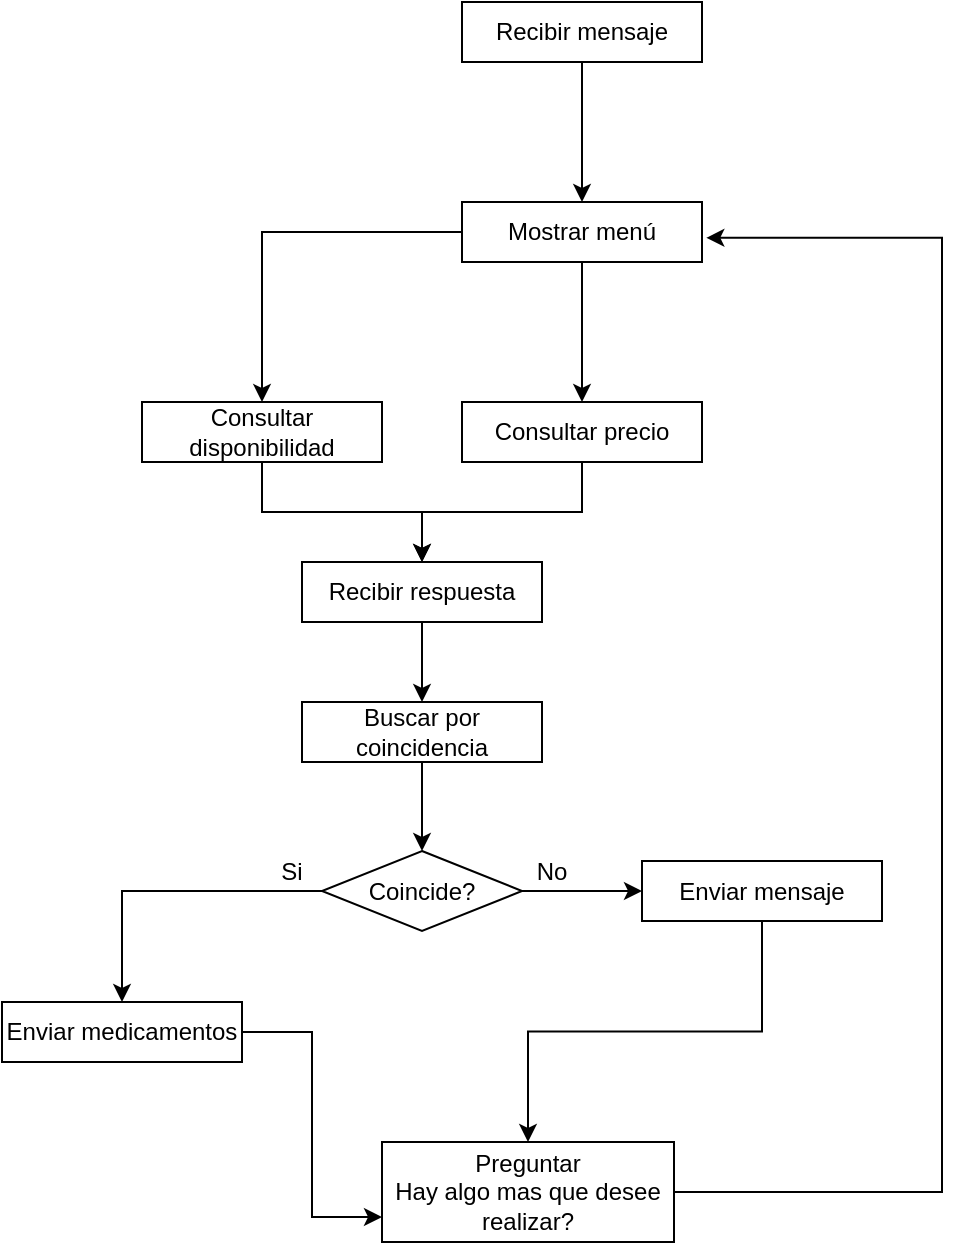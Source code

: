 <mxfile version="27.1.6">
  <diagram name="Página-1" id="b5YNnpIKMgd_pFvVvevk">
    <mxGraphModel dx="1603" dy="866" grid="1" gridSize="10" guides="1" tooltips="1" connect="1" arrows="1" fold="1" page="1" pageScale="1" pageWidth="827" pageHeight="1169" math="0" shadow="0">
      <root>
        <mxCell id="0" />
        <mxCell id="1" parent="0" />
        <mxCell id="y8Z26HraBym9CgV0EDiU-28" style="edgeStyle=orthogonalEdgeStyle;rounded=0;orthogonalLoop=1;jettySize=auto;html=1;entryX=0.5;entryY=0;entryDx=0;entryDy=0;" edge="1" parent="1" source="y8Z26HraBym9CgV0EDiU-1" target="y8Z26HraBym9CgV0EDiU-2">
          <mxGeometry relative="1" as="geometry" />
        </mxCell>
        <mxCell id="y8Z26HraBym9CgV0EDiU-1" value="Recibir mensaje" style="rounded=0;whiteSpace=wrap;html=1;" vertex="1" parent="1">
          <mxGeometry x="390" y="160" width="120" height="30" as="geometry" />
        </mxCell>
        <mxCell id="y8Z26HraBym9CgV0EDiU-4" style="edgeStyle=orthogonalEdgeStyle;rounded=0;orthogonalLoop=1;jettySize=auto;html=1;entryX=0.5;entryY=0;entryDx=0;entryDy=0;exitX=0;exitY=0.5;exitDx=0;exitDy=0;" edge="1" parent="1" source="y8Z26HraBym9CgV0EDiU-2" target="y8Z26HraBym9CgV0EDiU-3">
          <mxGeometry relative="1" as="geometry">
            <Array as="points">
              <mxPoint x="290" y="275" />
            </Array>
          </mxGeometry>
        </mxCell>
        <mxCell id="y8Z26HraBym9CgV0EDiU-7" style="edgeStyle=orthogonalEdgeStyle;rounded=0;orthogonalLoop=1;jettySize=auto;html=1;" edge="1" parent="1" source="y8Z26HraBym9CgV0EDiU-2" target="y8Z26HraBym9CgV0EDiU-6">
          <mxGeometry relative="1" as="geometry" />
        </mxCell>
        <mxCell id="y8Z26HraBym9CgV0EDiU-2" value="Mostrar menú" style="rounded=0;whiteSpace=wrap;html=1;" vertex="1" parent="1">
          <mxGeometry x="390" y="260" width="120" height="30" as="geometry" />
        </mxCell>
        <mxCell id="y8Z26HraBym9CgV0EDiU-12" style="edgeStyle=orthogonalEdgeStyle;rounded=0;orthogonalLoop=1;jettySize=auto;html=1;entryX=0.5;entryY=0;entryDx=0;entryDy=0;" edge="1" parent="1" source="y8Z26HraBym9CgV0EDiU-3" target="y8Z26HraBym9CgV0EDiU-9">
          <mxGeometry relative="1" as="geometry" />
        </mxCell>
        <mxCell id="y8Z26HraBym9CgV0EDiU-3" value="Consultar disponibilidad" style="rounded=0;whiteSpace=wrap;html=1;" vertex="1" parent="1">
          <mxGeometry x="230" y="360" width="120" height="30" as="geometry" />
        </mxCell>
        <mxCell id="y8Z26HraBym9CgV0EDiU-11" style="edgeStyle=orthogonalEdgeStyle;rounded=0;orthogonalLoop=1;jettySize=auto;html=1;entryX=0.5;entryY=0;entryDx=0;entryDy=0;" edge="1" parent="1" source="y8Z26HraBym9CgV0EDiU-6" target="y8Z26HraBym9CgV0EDiU-9">
          <mxGeometry relative="1" as="geometry" />
        </mxCell>
        <mxCell id="y8Z26HraBym9CgV0EDiU-6" value="Consultar precio" style="rounded=0;whiteSpace=wrap;html=1;" vertex="1" parent="1">
          <mxGeometry x="390" y="360" width="120" height="30" as="geometry" />
        </mxCell>
        <mxCell id="y8Z26HraBym9CgV0EDiU-14" style="edgeStyle=orthogonalEdgeStyle;rounded=0;orthogonalLoop=1;jettySize=auto;html=1;" edge="1" parent="1" source="y8Z26HraBym9CgV0EDiU-9" target="y8Z26HraBym9CgV0EDiU-13">
          <mxGeometry relative="1" as="geometry" />
        </mxCell>
        <mxCell id="y8Z26HraBym9CgV0EDiU-9" value="Recibir respuesta" style="rounded=0;whiteSpace=wrap;html=1;" vertex="1" parent="1">
          <mxGeometry x="310" y="440" width="120" height="30" as="geometry" />
        </mxCell>
        <mxCell id="y8Z26HraBym9CgV0EDiU-10" style="edgeStyle=orthogonalEdgeStyle;rounded=0;orthogonalLoop=1;jettySize=auto;html=1;exitX=0.5;exitY=1;exitDx=0;exitDy=0;" edge="1" parent="1" source="y8Z26HraBym9CgV0EDiU-9" target="y8Z26HraBym9CgV0EDiU-9">
          <mxGeometry relative="1" as="geometry" />
        </mxCell>
        <mxCell id="y8Z26HraBym9CgV0EDiU-16" style="edgeStyle=orthogonalEdgeStyle;rounded=0;orthogonalLoop=1;jettySize=auto;html=1;" edge="1" parent="1" source="y8Z26HraBym9CgV0EDiU-13" target="y8Z26HraBym9CgV0EDiU-15">
          <mxGeometry relative="1" as="geometry" />
        </mxCell>
        <mxCell id="y8Z26HraBym9CgV0EDiU-13" value="Buscar por coincidencia" style="rounded=0;whiteSpace=wrap;html=1;" vertex="1" parent="1">
          <mxGeometry x="310" y="510" width="120" height="30" as="geometry" />
        </mxCell>
        <mxCell id="y8Z26HraBym9CgV0EDiU-18" style="edgeStyle=orthogonalEdgeStyle;rounded=0;orthogonalLoop=1;jettySize=auto;html=1;" edge="1" parent="1" source="y8Z26HraBym9CgV0EDiU-15" target="y8Z26HraBym9CgV0EDiU-17">
          <mxGeometry relative="1" as="geometry" />
        </mxCell>
        <mxCell id="y8Z26HraBym9CgV0EDiU-20" style="edgeStyle=orthogonalEdgeStyle;rounded=0;orthogonalLoop=1;jettySize=auto;html=1;" edge="1" parent="1" source="y8Z26HraBym9CgV0EDiU-15" target="y8Z26HraBym9CgV0EDiU-19">
          <mxGeometry relative="1" as="geometry" />
        </mxCell>
        <mxCell id="y8Z26HraBym9CgV0EDiU-15" value="Coincide?" style="rhombus;whiteSpace=wrap;html=1;" vertex="1" parent="1">
          <mxGeometry x="320" y="584.5" width="100" height="40" as="geometry" />
        </mxCell>
        <mxCell id="y8Z26HraBym9CgV0EDiU-25" style="edgeStyle=orthogonalEdgeStyle;rounded=0;orthogonalLoop=1;jettySize=auto;html=1;entryX=0;entryY=0.75;entryDx=0;entryDy=0;" edge="1" parent="1" source="y8Z26HraBym9CgV0EDiU-17" target="y8Z26HraBym9CgV0EDiU-24">
          <mxGeometry relative="1" as="geometry" />
        </mxCell>
        <mxCell id="y8Z26HraBym9CgV0EDiU-17" value="Enviar medicamentos" style="rounded=0;whiteSpace=wrap;html=1;" vertex="1" parent="1">
          <mxGeometry x="160" y="660" width="120" height="30" as="geometry" />
        </mxCell>
        <mxCell id="y8Z26HraBym9CgV0EDiU-26" style="edgeStyle=orthogonalEdgeStyle;rounded=0;orthogonalLoop=1;jettySize=auto;html=1;" edge="1" parent="1" source="y8Z26HraBym9CgV0EDiU-19" target="y8Z26HraBym9CgV0EDiU-24">
          <mxGeometry relative="1" as="geometry" />
        </mxCell>
        <mxCell id="y8Z26HraBym9CgV0EDiU-19" value="Enviar mensaje" style="rounded=0;whiteSpace=wrap;html=1;" vertex="1" parent="1">
          <mxGeometry x="480" y="589.5" width="120" height="30" as="geometry" />
        </mxCell>
        <mxCell id="y8Z26HraBym9CgV0EDiU-21" value="No" style="text;html=1;align=center;verticalAlign=middle;whiteSpace=wrap;rounded=0;" vertex="1" parent="1">
          <mxGeometry x="420" y="589.5" width="30" height="10" as="geometry" />
        </mxCell>
        <mxCell id="y8Z26HraBym9CgV0EDiU-23" value="Si" style="text;html=1;align=center;verticalAlign=middle;whiteSpace=wrap;rounded=0;" vertex="1" parent="1">
          <mxGeometry x="290" y="589.5" width="30" height="10" as="geometry" />
        </mxCell>
        <mxCell id="y8Z26HraBym9CgV0EDiU-27" style="edgeStyle=orthogonalEdgeStyle;rounded=0;orthogonalLoop=1;jettySize=auto;html=1;entryX=1.018;entryY=0.597;entryDx=0;entryDy=0;entryPerimeter=0;" edge="1" parent="1" source="y8Z26HraBym9CgV0EDiU-24" target="y8Z26HraBym9CgV0EDiU-2">
          <mxGeometry relative="1" as="geometry">
            <Array as="points">
              <mxPoint x="630" y="755" />
              <mxPoint x="630" y="278" />
            </Array>
          </mxGeometry>
        </mxCell>
        <mxCell id="y8Z26HraBym9CgV0EDiU-24" value="Preguntar&lt;br&gt;Hay algo mas que desee realizar?" style="rounded=0;whiteSpace=wrap;html=1;" vertex="1" parent="1">
          <mxGeometry x="350" y="730" width="146" height="50" as="geometry" />
        </mxCell>
      </root>
    </mxGraphModel>
  </diagram>
</mxfile>

